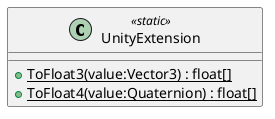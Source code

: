 @startuml
class UnityExtension <<static>> {
    + {static} ToFloat3(value:Vector3) : float[]
    + {static} ToFloat4(value:Quaternion) : float[]
}
@enduml
